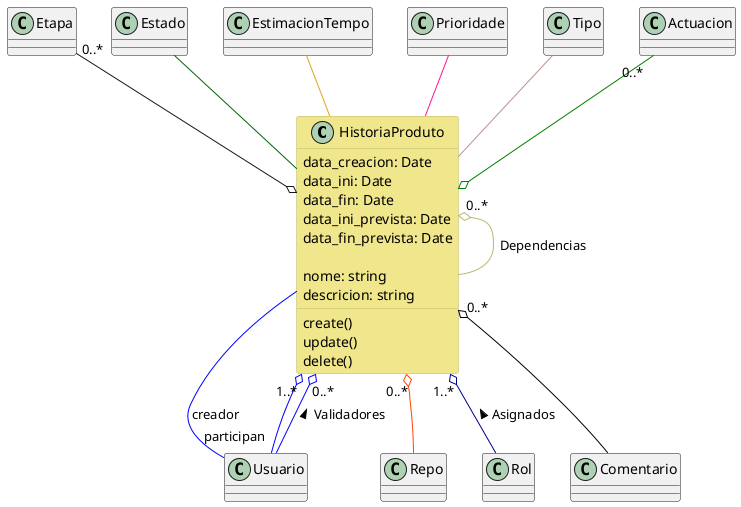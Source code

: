 @startuml HistoriaProduto

!startsub PARCIAL
    class HistoriaProduto #Khaki ##DarkKhaki {
        ' Propiedades
        {field} data_creacion: Date
        {field} data_ini: Date
        {field} data_fin: Date
        {field} data_ini_prevista: Date
        {field} data_fin_prevista: Date

        {field} nome: string
        {field} descricion: string

        ' Métodos
        {method} create()
        {method} update()
        {method} delete()
    }

    Etapa "0..*" --o HistoriaProduto
    HistoriaProduto "0..*" o-- HistoriaProduto #DarkKhaki : Dependencias

    Estado -- HistoriaProduto #DarkGreen
    EstimacionTempo -- HistoriaProduto #GoldenRod
    Prioridade -- HistoriaProduto #DeepPink
    Tipo -- HistoriaProduto #RosyBrown

    Actuacion "0..*" --o HistoriaProduto #Green


    HistoriaProduto -- Usuario #Blue : creador
    HistoriaProduto "1..*" o-- "participan" Usuario #Blue
    HistoriaProduto "0..*" o-- Usuario #Blue : Validadores <
    HistoriaProduto "0..*" o-- Repo #OrangeRed
    HistoriaProduto "1..*" o-- Rol #DarkBlue : Asignados <
    HistoriaProduto "0..*" o-- Comentario #Black
!endsub

@enduml